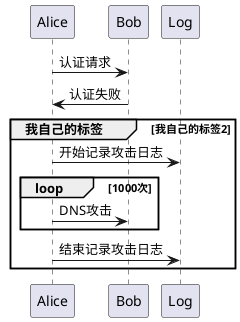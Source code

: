 @startuml
Alice -> Bob: 认证请求
Bob -> Alice: 认证失败
group 我自己的标签 [我自己的标签2]
    Alice -> Log : 开始记录攻击日志
    loop 1000次
        Alice -> Bob: DNS攻击
    end
    Alice -> Log : 结束记录攻击日志
end
@enduml